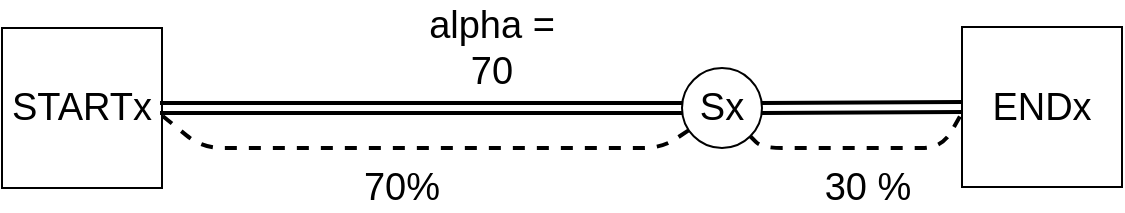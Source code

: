 <mxfile version="10.8.4" type="device"><diagram id="YdpOQDHm8EZmmDpq_Thm" name="Page-1"><mxGraphModel dx="761" dy="1563" grid="1" gridSize="10" guides="1" tooltips="1" connect="1" arrows="1" fold="1" page="1" pageScale="1" pageWidth="850" pageHeight="1100" math="0" shadow="0"><root><mxCell id="0"/><mxCell id="1" parent="0"/><mxCell id="SsjKSyMSUsn0s-xStxq6-4" value="Sx" style="ellipse;whiteSpace=wrap;html=1;aspect=fixed;fontSize=19;" vertex="1" parent="1"><mxGeometry x="340" y="20" width="40" height="40" as="geometry"/></mxCell><mxCell id="SsjKSyMSUsn0s-xStxq6-1" value="STARTx" style="whiteSpace=wrap;html=1;aspect=fixed;fontSize=19;" vertex="1" parent="1"><mxGeometry width="80" height="80" as="geometry"/></mxCell><mxCell id="SsjKSyMSUsn0s-xStxq6-2" value="ENDx" style="whiteSpace=wrap;html=1;aspect=fixed;fontSize=19;" vertex="1" parent="1"><mxGeometry x="480" y="-0.5" width="80" height="80" as="geometry"/></mxCell><mxCell id="SsjKSyMSUsn0s-xStxq6-6" value="" style="shape=link;html=1;strokeWidth=2;entryX=0;entryY=0.5;entryDx=0;entryDy=0;fontSize=19;" edge="1" parent="1" target="SsjKSyMSUsn0s-xStxq6-4"><mxGeometry width="50" height="50" relative="1" as="geometry"><mxPoint x="79" y="40" as="sourcePoint"/><mxPoint x="60" y="100" as="targetPoint"/></mxGeometry></mxCell><mxCell id="SsjKSyMSUsn0s-xStxq6-7" value="" style="shape=link;html=1;strokeWidth=2;entryX=0;entryY=0.5;entryDx=0;entryDy=0;fontSize=19;" edge="1" parent="1" target="SsjKSyMSUsn0s-xStxq6-2"><mxGeometry width="50" height="50" relative="1" as="geometry"><mxPoint x="380" y="40" as="sourcePoint"/><mxPoint x="349.81" y="50.19" as="targetPoint"/></mxGeometry></mxCell><mxCell id="SsjKSyMSUsn0s-xStxq6-8" value="" style="endArrow=none;dashed=1;html=1;strokeWidth=2;exitX=1.004;exitY=0.55;exitDx=0;exitDy=0;exitPerimeter=0;fontSize=19;" edge="1" parent="1" source="SsjKSyMSUsn0s-xStxq6-1" target="SsjKSyMSUsn0s-xStxq6-4"><mxGeometry width="50" height="50" relative="1" as="geometry"><mxPoint x="10" y="150" as="sourcePoint"/><mxPoint x="60" y="100" as="targetPoint"/><Array as="points"><mxPoint x="100" y="60"/><mxPoint x="330" y="60"/></Array></mxGeometry></mxCell><mxCell id="SsjKSyMSUsn0s-xStxq6-9" value="" style="endArrow=none;dashed=1;html=1;strokeWidth=2;entryX=-0.008;entryY=0.55;entryDx=0;entryDy=0;entryPerimeter=0;fontSize=19;" edge="1" parent="1" source="SsjKSyMSUsn0s-xStxq6-4" target="SsjKSyMSUsn0s-xStxq6-2"><mxGeometry width="50" height="50" relative="1" as="geometry"><mxPoint x="360" y="110" as="sourcePoint"/><mxPoint x="458.833" y="120.024" as="targetPoint"/><Array as="points"><mxPoint x="380" y="60"/><mxPoint x="470" y="60"/></Array></mxGeometry></mxCell><mxCell id="SsjKSyMSUsn0s-xStxq6-10" value="alpha = 70" style="text;html=1;strokeColor=none;fillColor=none;align=center;verticalAlign=middle;whiteSpace=wrap;rounded=0;fontSize=19;" vertex="1" parent="1"><mxGeometry x="200" y="-0.5" width="90" height="20" as="geometry"/></mxCell><mxCell id="SsjKSyMSUsn0s-xStxq6-11" value="70%" style="text;html=1;strokeColor=none;fillColor=none;align=center;verticalAlign=middle;whiteSpace=wrap;rounded=0;fontSize=19;" vertex="1" parent="1"><mxGeometry x="180" y="69.5" width="40" height="20" as="geometry"/></mxCell><mxCell id="SsjKSyMSUsn0s-xStxq6-12" value="30 %" style="text;html=1;strokeColor=none;fillColor=none;align=center;verticalAlign=middle;whiteSpace=wrap;rounded=0;fontSize=19;" vertex="1" parent="1"><mxGeometry x="405" y="70" width="56" height="20" as="geometry"/></mxCell></root></mxGraphModel></diagram></mxfile>